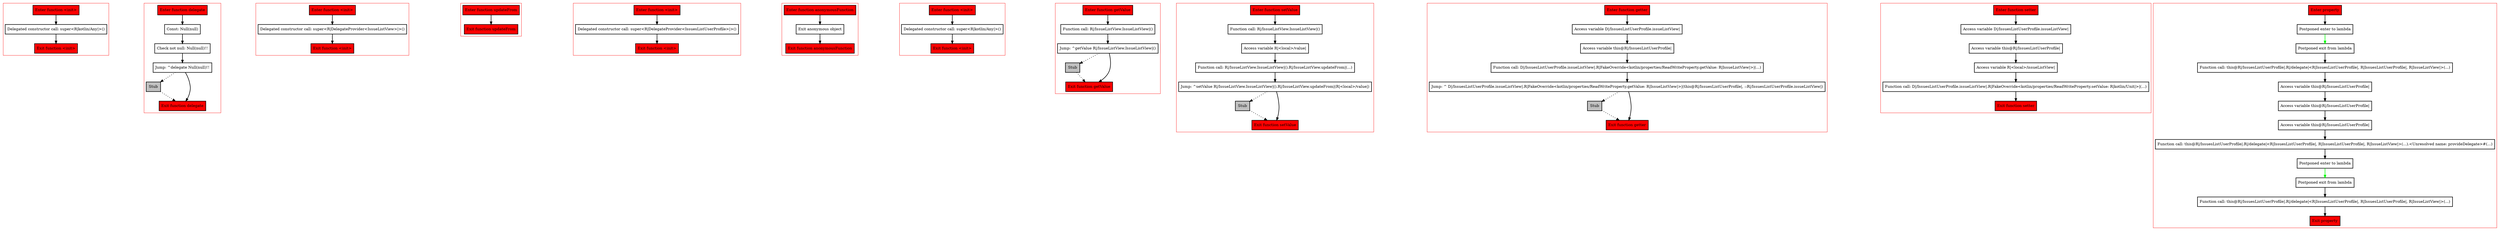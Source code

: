 digraph delegateWithAnonymousObject_kt {
    graph [nodesep=3]
    node [shape=box penwidth=2]
    edge [penwidth=2]

    subgraph cluster_0 {
        color=red
        0 [label="Enter function <init>" style="filled" fillcolor=red];
        1 [label="Delegated constructor call: super<R|kotlin/Any|>()"];
        2 [label="Exit function <init>" style="filled" fillcolor=red];
    }

    0 -> {1};
    1 -> {2};

    subgraph cluster_1 {
        color=red
        3 [label="Enter function delegate" style="filled" fillcolor=red];
        4 [label="Const: Null(null)"];
        5 [label="Check not null: Null(null)!!"];
        6 [label="Jump: ^delegate Null(null)!!"];
        7 [label="Stub" style="filled" fillcolor=gray];
        8 [label="Exit function delegate" style="filled" fillcolor=red];
    }

    3 -> {4};
    4 -> {5};
    5 -> {6};
    6 -> {8};
    6 -> {7} [style=dotted];
    7 -> {8} [style=dotted];

    subgraph cluster_2 {
        color=red
        9 [label="Enter function <init>" style="filled" fillcolor=red];
        10 [label="Delegated constructor call: super<R|DelegateProvider<IssueListView>|>()"];
        11 [label="Exit function <init>" style="filled" fillcolor=red];
    }

    9 -> {10};
    10 -> {11};

    subgraph cluster_3 {
        color=red
        12 [label="Enter function updateFrom" style="filled" fillcolor=red];
        13 [label="Exit function updateFrom" style="filled" fillcolor=red];
    }

    12 -> {13};

    subgraph cluster_4 {
        color=red
        14 [label="Enter function <init>" style="filled" fillcolor=red];
        15 [label="Delegated constructor call: super<R|DelegateProvider<IssuesListUserProfile>|>()"];
        16 [label="Exit function <init>" style="filled" fillcolor=red];
    }

    14 -> {15};
    15 -> {16};

    subgraph cluster_5 {
        color=red
        17 [label="Enter function anonymousFunction" style="filled" fillcolor=red];
        18 [label="Exit anonymous object"];
        19 [label="Exit function anonymousFunction" style="filled" fillcolor=red];
    }

    17 -> {18};
    18 -> {19};

    subgraph cluster_6 {
        color=red
        20 [label="Enter function <init>" style="filled" fillcolor=red];
        21 [label="Delegated constructor call: super<R|kotlin/Any|>()"];
        22 [label="Exit function <init>" style="filled" fillcolor=red];
    }

    20 -> {21};
    21 -> {22};

    subgraph cluster_7 {
        color=red
        23 [label="Enter function getValue" style="filled" fillcolor=red];
        24 [label="Function call: R|/IssueListView.IssueListView|()"];
        25 [label="Jump: ^getValue R|/IssueListView.IssueListView|()"];
        26 [label="Stub" style="filled" fillcolor=gray];
        27 [label="Exit function getValue" style="filled" fillcolor=red];
    }

    23 -> {24};
    24 -> {25};
    25 -> {27};
    25 -> {26} [style=dotted];
    26 -> {27} [style=dotted];

    subgraph cluster_8 {
        color=red
        28 [label="Enter function setValue" style="filled" fillcolor=red];
        29 [label="Function call: R|/IssueListView.IssueListView|()"];
        30 [label="Access variable R|<local>/value|"];
        31 [label="Function call: R|/IssueListView.IssueListView|().R|/IssueListView.updateFrom|(...)"];
        32 [label="Jump: ^setValue R|/IssueListView.IssueListView|().R|/IssueListView.updateFrom|(R|<local>/value|)"];
        33 [label="Stub" style="filled" fillcolor=gray];
        34 [label="Exit function setValue" style="filled" fillcolor=red];
    }

    28 -> {29};
    29 -> {30};
    30 -> {31};
    31 -> {32};
    32 -> {34};
    32 -> {33} [style=dotted];
    33 -> {34} [style=dotted];

    subgraph cluster_9 {
        color=red
        35 [label="Enter function getter" style="filled" fillcolor=red];
        36 [label="Access variable D|/IssuesListUserProfile.issueListView|"];
        37 [label="Access variable this@R|/IssuesListUserProfile|"];
        38 [label="Function call: D|/IssuesListUserProfile.issueListView|.R|FakeOverride<kotlin/properties/ReadWriteProperty.getValue: R|IssueListView|>|(...)"];
        39 [label="Jump: ^ D|/IssuesListUserProfile.issueListView|.R|FakeOverride<kotlin/properties/ReadWriteProperty.getValue: R|IssueListView|>|(this@R|/IssuesListUserProfile|, ::R|/IssuesListUserProfile.issueListView|)"];
        40 [label="Stub" style="filled" fillcolor=gray];
        41 [label="Exit function getter" style="filled" fillcolor=red];
    }

    35 -> {36};
    36 -> {37};
    37 -> {38};
    38 -> {39};
    39 -> {41};
    39 -> {40} [style=dotted];
    40 -> {41} [style=dotted];

    subgraph cluster_10 {
        color=red
        42 [label="Enter function setter" style="filled" fillcolor=red];
        43 [label="Access variable D|/IssuesListUserProfile.issueListView|"];
        44 [label="Access variable this@R|/IssuesListUserProfile|"];
        45 [label="Access variable R|<local>/issueListView|"];
        46 [label="Function call: D|/IssuesListUserProfile.issueListView|.R|FakeOverride<kotlin/properties/ReadWriteProperty.setValue: R|kotlin/Unit|>|(...)"];
        47 [label="Exit function setter" style="filled" fillcolor=red];
    }

    42 -> {43};
    43 -> {44};
    44 -> {45};
    45 -> {46};
    46 -> {47};

    subgraph cluster_11 {
        color=red
        48 [label="Enter property" style="filled" fillcolor=red];
        49 [label="Postponed enter to lambda"];
        50 [label="Postponed exit from lambda"];
        51 [label="Function call: this@R|/IssuesListUserProfile|.R|/delegate|<R|IssuesListUserProfile|, R|IssuesListUserProfile|, R|IssueListView|>(...)"];
        52 [label="Access variable this@R|/IssuesListUserProfile|"];
        53 [label="Access variable this@R|/IssuesListUserProfile|"];
        54 [label="Access variable this@R|/IssuesListUserProfile|"];
        55 [label="Function call: this@R|/IssuesListUserProfile|.R|/delegate|<R|IssuesListUserProfile|, R|IssuesListUserProfile|, R|IssueListView|>(...).<Unresolved name: provideDelegate>#(...)"];
        56 [label="Postponed enter to lambda"];
        57 [label="Postponed exit from lambda"];
        58 [label="Function call: this@R|/IssuesListUserProfile|.R|/delegate|<R|IssuesListUserProfile|, R|IssuesListUserProfile|, R|IssueListView|>(...)"];
        59 [label="Exit property" style="filled" fillcolor=red];
    }

    48 -> {49};
    49 -> {50 50} [color=green];
    50 -> {51};
    51 -> {52};
    52 -> {53};
    53 -> {54};
    54 -> {55};
    55 -> {56};
    56 -> {57 57} [color=green];
    57 -> {58};
    58 -> {59};

}
